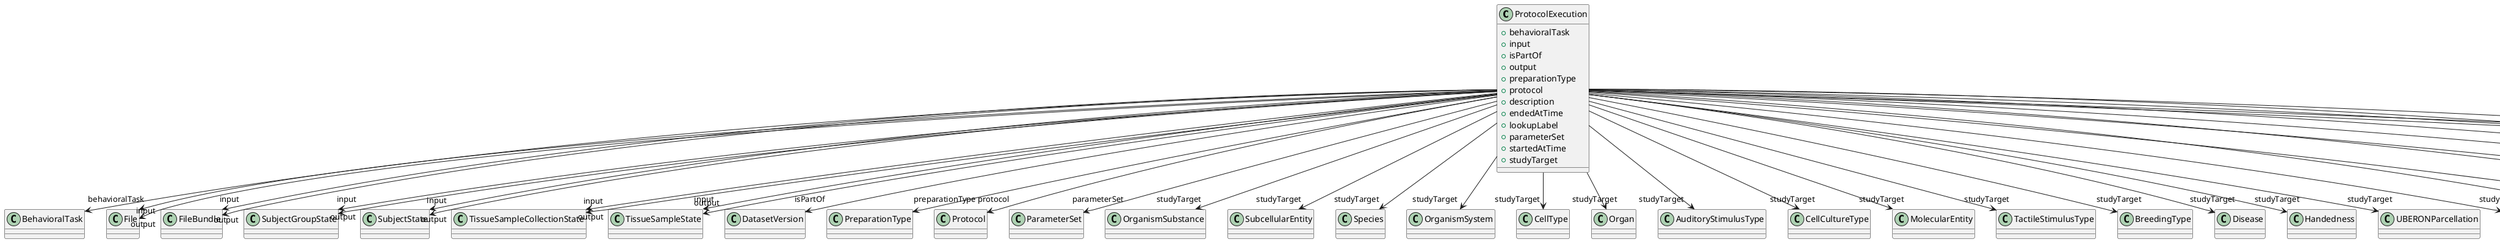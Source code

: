 @startuml
class ProtocolExecution {
+behavioralTask
+input
+isPartOf
+output
+preparationType
+protocol
+description
+endedAtTime
+lookupLabel
+parameterSet
+startedAtTime
+studyTarget

}
ProtocolExecution -d-> "behavioralTask" BehavioralTask
ProtocolExecution -d-> "input" File
ProtocolExecution -d-> "input" FileBundle
ProtocolExecution -d-> "input" SubjectGroupState
ProtocolExecution -d-> "input" SubjectState
ProtocolExecution -d-> "input" TissueSampleCollectionState
ProtocolExecution -d-> "input" TissueSampleState
ProtocolExecution -d-> "isPartOf" DatasetVersion
ProtocolExecution -d-> "output" File
ProtocolExecution -d-> "output" FileBundle
ProtocolExecution -d-> "output" SubjectGroupState
ProtocolExecution -d-> "output" SubjectState
ProtocolExecution -d-> "output" TissueSampleCollectionState
ProtocolExecution -d-> "output" TissueSampleState
ProtocolExecution -d-> "preparationType" PreparationType
ProtocolExecution -d-> "protocol" Protocol
ProtocolExecution -d-> "parameterSet" ParameterSet
ProtocolExecution -d-> "studyTarget" OrganismSubstance
ProtocolExecution -d-> "studyTarget" SubcellularEntity
ProtocolExecution -d-> "studyTarget" Species
ProtocolExecution -d-> "studyTarget" OrganismSystem
ProtocolExecution -d-> "studyTarget" CellType
ProtocolExecution -d-> "studyTarget" Organ
ProtocolExecution -d-> "studyTarget" AuditoryStimulusType
ProtocolExecution -d-> "studyTarget" CellCultureType
ProtocolExecution -d-> "studyTarget" MolecularEntity
ProtocolExecution -d-> "studyTarget" TactileStimulusType
ProtocolExecution -d-> "studyTarget" BreedingType
ProtocolExecution -d-> "studyTarget" Disease
ProtocolExecution -d-> "studyTarget" Handedness
ProtocolExecution -d-> "studyTarget" UBERONParcellation
ProtocolExecution -d-> "studyTarget" GeneticStrainType
ProtocolExecution -d-> "studyTarget" DiseaseModel
ProtocolExecution -d-> "studyTarget" GustatoryStimulusType
ProtocolExecution -d-> "studyTarget" BiologicalOrder
ProtocolExecution -d-> "studyTarget" ElectricalStimulusType
ProtocolExecution -d-> "studyTarget" OpticalStimulusType
ProtocolExecution -d-> "studyTarget" VisualStimulusType
ProtocolExecution -d-> "studyTarget" TermSuggestion
ProtocolExecution -d-> "studyTarget" OlfactoryStimulusType
ProtocolExecution -d-> "studyTarget" BiologicalSex
ProtocolExecution -d-> "studyTarget" CustomAnatomicalEntity
ProtocolExecution -d-> "studyTarget" ParcellationEntity

@enduml